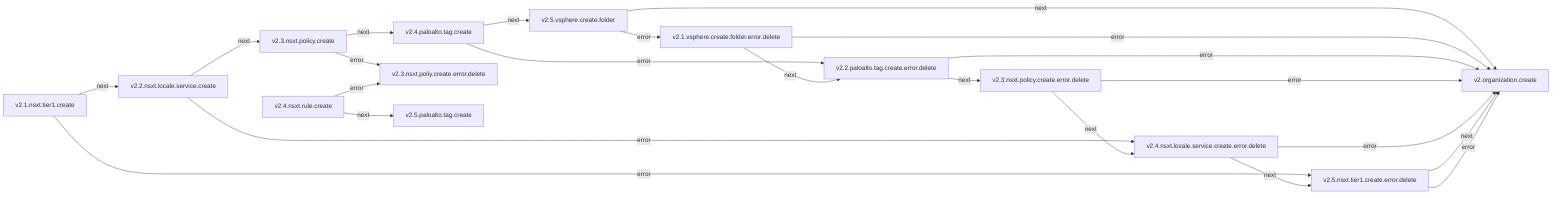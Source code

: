 graph LR
  v2.1.nsxt.tier1.create -->|next| v2.2.nsxt.locale.service.create
  v2.1.nsxt.tier1.create -->|error| v2.5.nsxt.tier1.create.error.delete
  v2.2.nsxt.locale.service.create -->|next| v2.3.nsxt.policy.create
  v2.2.nsxt.locale.service.create -->|error| v2.4.nsxt.locale.service.create.error.delete
  v2.3.nsxt.policy.create -->|next| v2.4.paloalto.tag.create
  v2.3.nsxt.policy.create -->|error| v2.3.nsxt.poliy.create.error.delete
  v2.4.nsxt.rule.create -->|next| v2.5.paloalto.tag.create
  v2.4.nsxt.rule.create -->|error| v2.3.nsxt.poliy.create.error.delete
  v2.4.paloalto.tag.create -->|next| v2.5.vsphere.create.folder
  v2.4.paloalto.tag.create -->|error| v2.2.paloalto.tag.create.error.delete
  v2.5.vsphere.create.folder -->|next| v2.organization.create
  v2.5.vsphere.create.folder -->|error| v2.1.vsphere.create.folder.error.delete
  v2.1.vsphere.create.folder.error.delete -->|next| v2.2.paloalto.tag.create.error.delete
  v2.1.vsphere.create.folder.error.delete -->|error| v2.organization.create
  v2.2.paloalto.tag.create.error.delete -->|next| v2.3.nsxt.policy.create.error.delete
  v2.2.paloalto.tag.create.error.delete -->|error| v2.organization.create
  v2.3.nsxt.policy.create.error.delete -->|next| v2.4.nsxt.locale.service.create.error.delete
  v2.3.nsxt.policy.create.error.delete -->|error| v2.organization.create
  v2.4.nsxt.locale.service.create.error.delete -->|next| v2.5.nsxt.tier1.create.error.delete
  v2.4.nsxt.locale.service.create.error.delete -->|error| v2.organization.create
  v2.5.nsxt.tier1.create.error.delete -->|next| v2.organization.create
  v2.5.nsxt.tier1.create.error.delete -->|error| v2.organization.create